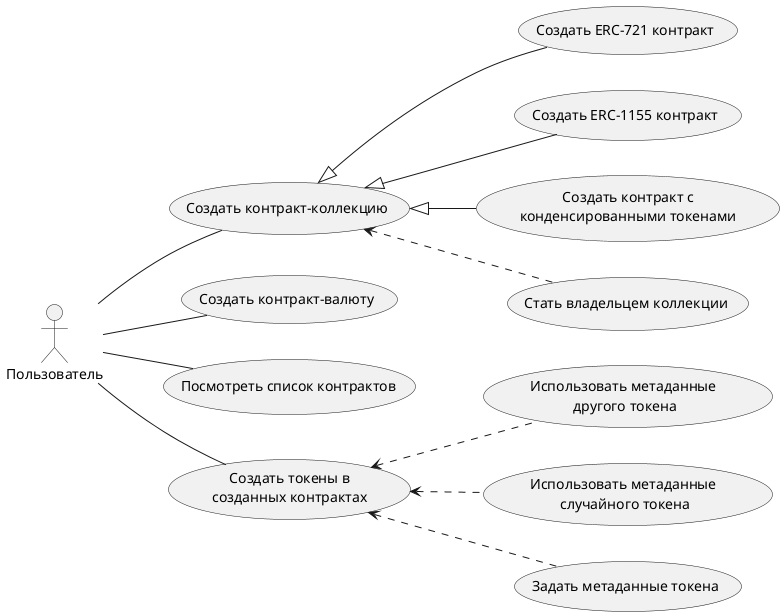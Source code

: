 @startuml
left to right direction

user as "Пользователь"
user -- (Создать контракт-коллекцию)
(Создать контракт-коллекцию) <|-- (Создать ERC-721 контракт)
(Создать контракт-коллекцию) <|-- (Создать ERC-1155 контракт)
(Создать контракт-коллекцию) <|-- (Создать контракт с\nконденсированными токенами)
(Создать контракт-коллекцию) <.. (Стать владельцем коллекции)
user -- (Создать контракт-валюту)
user -- (Посмотреть список контрактов)
user -- (Создать токены в\nсозданных контрактах)
(Создать токены в\nсозданных контрактах) <.. (Использовать метаданные \nдругого токена)
(Создать токены в\nсозданных контрактах) <.. (Использовать метаданные \nслучайного токена)
(Создать токены в\nсозданных контрактах) <.. (Задать метаданные токена)
@enduml
